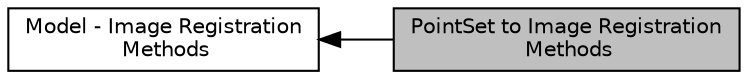 digraph "PointSet to Image Registration Methods"
{
  edge [fontname="Helvetica",fontsize="10",labelfontname="Helvetica",labelfontsize="10"];
  node [fontname="Helvetica",fontsize="10",shape=box];
  rankdir=LR;
  Node2 [label="Model - Image Registration\l Methods",height=0.2,width=0.4,color="black", fillcolor="white", style="filled",URL="$group__ModelImageRegistration.html",tooltip=" "];
  Node1 [label="PointSet to Image Registration\l Methods",height=0.2,width=0.4,color="black", fillcolor="grey75", style="filled", fontcolor="black",tooltip=" "];
  Node2->Node1 [shape=plaintext, dir="back", style="solid"];
}
